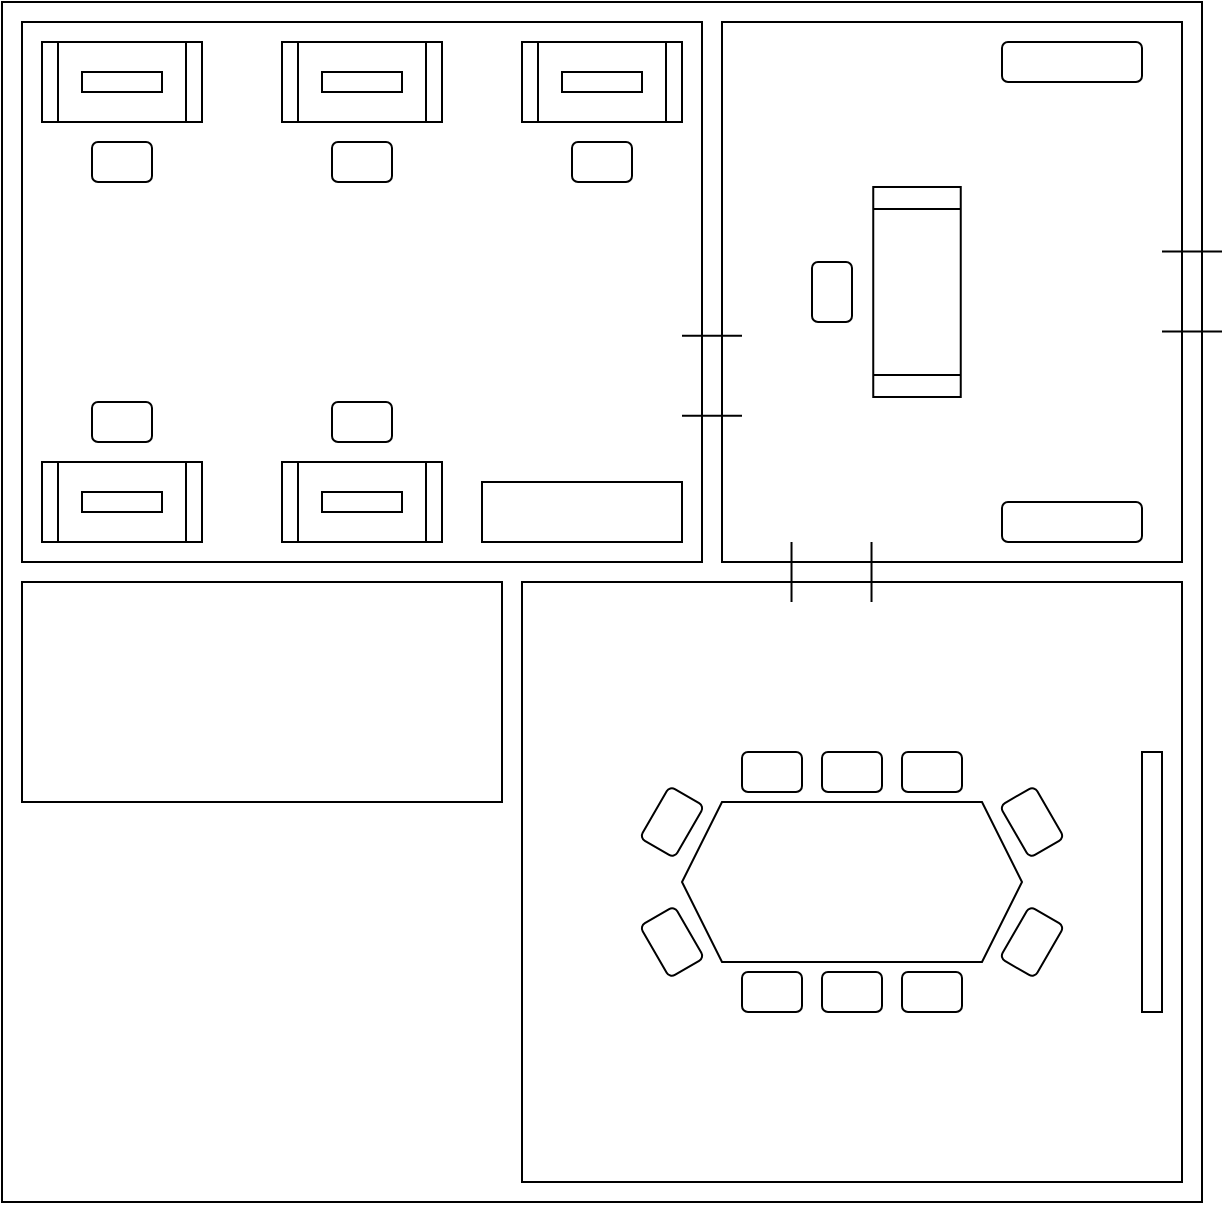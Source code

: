 <mxfile version="26.1.0">
  <diagram name="Страница — 1" id="wtVN79pmt8HeRpNVkVb3">
    <mxGraphModel dx="793" dy="356" grid="1" gridSize="10" guides="1" tooltips="1" connect="1" arrows="1" fold="1" page="1" pageScale="1" pageWidth="827" pageHeight="1169" math="0" shadow="0">
      <root>
        <mxCell id="0" />
        <mxCell id="1" parent="0" />
        <mxCell id="dJgKcvNmSnT95183r0Ra-1" value="" style="whiteSpace=wrap;html=1;aspect=fixed;" vertex="1" parent="1">
          <mxGeometry x="120" y="80" width="600" height="600" as="geometry" />
        </mxCell>
        <mxCell id="dJgKcvNmSnT95183r0Ra-6" value="" style="rounded=0;whiteSpace=wrap;html=1;" vertex="1" parent="1">
          <mxGeometry x="130" y="90" width="340" height="270" as="geometry" />
        </mxCell>
        <mxCell id="dJgKcvNmSnT95183r0Ra-7" value="" style="shape=process;whiteSpace=wrap;html=1;backgroundOutline=1;" vertex="1" parent="1">
          <mxGeometry x="380" y="100" width="80" height="40" as="geometry" />
        </mxCell>
        <mxCell id="dJgKcvNmSnT95183r0Ra-8" value="" style="shape=process;whiteSpace=wrap;html=1;backgroundOutline=1;" vertex="1" parent="1">
          <mxGeometry x="260" y="100" width="80" height="40" as="geometry" />
        </mxCell>
        <mxCell id="dJgKcvNmSnT95183r0Ra-9" value="" style="shape=process;whiteSpace=wrap;html=1;backgroundOutline=1;" vertex="1" parent="1">
          <mxGeometry x="140" y="100" width="80" height="40" as="geometry" />
        </mxCell>
        <mxCell id="dJgKcvNmSnT95183r0Ra-10" value="" style="shape=process;whiteSpace=wrap;html=1;backgroundOutline=1;" vertex="1" parent="1">
          <mxGeometry x="140" y="310" width="80" height="40" as="geometry" />
        </mxCell>
        <mxCell id="dJgKcvNmSnT95183r0Ra-11" value="" style="shape=process;whiteSpace=wrap;html=1;backgroundOutline=1;" vertex="1" parent="1">
          <mxGeometry x="260" y="310" width="80" height="40" as="geometry" />
        </mxCell>
        <mxCell id="dJgKcvNmSnT95183r0Ra-12" value="" style="rounded=0;whiteSpace=wrap;html=1;" vertex="1" parent="1">
          <mxGeometry x="280" y="325" width="40" height="10" as="geometry" />
        </mxCell>
        <mxCell id="dJgKcvNmSnT95183r0Ra-13" value="" style="rounded=0;whiteSpace=wrap;html=1;" vertex="1" parent="1">
          <mxGeometry x="160" y="325" width="40" height="10" as="geometry" />
        </mxCell>
        <mxCell id="dJgKcvNmSnT95183r0Ra-14" value="" style="rounded=0;whiteSpace=wrap;html=1;" vertex="1" parent="1">
          <mxGeometry x="280" y="115" width="40" height="10" as="geometry" />
        </mxCell>
        <mxCell id="dJgKcvNmSnT95183r0Ra-15" value="" style="rounded=0;whiteSpace=wrap;html=1;" vertex="1" parent="1">
          <mxGeometry x="400" y="115" width="40" height="10" as="geometry" />
        </mxCell>
        <mxCell id="dJgKcvNmSnT95183r0Ra-16" value="" style="rounded=0;whiteSpace=wrap;html=1;" vertex="1" parent="1">
          <mxGeometry x="160" y="115" width="40" height="10" as="geometry" />
        </mxCell>
        <mxCell id="dJgKcvNmSnT95183r0Ra-17" value="" style="rounded=1;whiteSpace=wrap;html=1;" vertex="1" parent="1">
          <mxGeometry x="285" y="280" width="30" height="20" as="geometry" />
        </mxCell>
        <mxCell id="dJgKcvNmSnT95183r0Ra-18" value="" style="rounded=1;whiteSpace=wrap;html=1;" vertex="1" parent="1">
          <mxGeometry x="165" y="280" width="30" height="20" as="geometry" />
        </mxCell>
        <mxCell id="dJgKcvNmSnT95183r0Ra-19" value="" style="rounded=1;whiteSpace=wrap;html=1;" vertex="1" parent="1">
          <mxGeometry x="165" y="150" width="30" height="20" as="geometry" />
        </mxCell>
        <mxCell id="dJgKcvNmSnT95183r0Ra-20" value="" style="rounded=1;whiteSpace=wrap;html=1;" vertex="1" parent="1">
          <mxGeometry x="285" y="150" width="30" height="20" as="geometry" />
        </mxCell>
        <mxCell id="dJgKcvNmSnT95183r0Ra-21" value="" style="rounded=1;whiteSpace=wrap;html=1;" vertex="1" parent="1">
          <mxGeometry x="405" y="150" width="30" height="20" as="geometry" />
        </mxCell>
        <mxCell id="dJgKcvNmSnT95183r0Ra-22" value="" style="rounded=0;whiteSpace=wrap;html=1;" vertex="1" parent="1">
          <mxGeometry x="360" y="320" width="100" height="30" as="geometry" />
        </mxCell>
        <mxCell id="dJgKcvNmSnT95183r0Ra-23" value="" style="rounded=0;whiteSpace=wrap;html=1;" vertex="1" parent="1">
          <mxGeometry x="480" y="90" width="230" height="270" as="geometry" />
        </mxCell>
        <mxCell id="dJgKcvNmSnT95183r0Ra-24" value="" style="endArrow=none;html=1;rounded=0;" edge="1" parent="1">
          <mxGeometry width="50" height="50" relative="1" as="geometry">
            <mxPoint x="700" y="244.76" as="sourcePoint" />
            <mxPoint x="730" y="244.76" as="targetPoint" />
          </mxGeometry>
        </mxCell>
        <mxCell id="dJgKcvNmSnT95183r0Ra-26" value="" style="endArrow=none;html=1;rounded=0;" edge="1" parent="1">
          <mxGeometry width="50" height="50" relative="1" as="geometry">
            <mxPoint x="700" y="204.77" as="sourcePoint" />
            <mxPoint x="730" y="204.77" as="targetPoint" />
          </mxGeometry>
        </mxCell>
        <mxCell id="dJgKcvNmSnT95183r0Ra-27" value="" style="endArrow=none;html=1;rounded=0;" edge="1" parent="1">
          <mxGeometry width="50" height="50" relative="1" as="geometry">
            <mxPoint x="460" y="246.87" as="sourcePoint" />
            <mxPoint x="490" y="246.87" as="targetPoint" />
          </mxGeometry>
        </mxCell>
        <mxCell id="dJgKcvNmSnT95183r0Ra-28" value="" style="endArrow=none;html=1;rounded=0;" edge="1" parent="1">
          <mxGeometry width="50" height="50" relative="1" as="geometry">
            <mxPoint x="460" y="286.87" as="sourcePoint" />
            <mxPoint x="490" y="286.87" as="targetPoint" />
          </mxGeometry>
        </mxCell>
        <mxCell id="dJgKcvNmSnT95183r0Ra-30" value="" style="rounded=0;whiteSpace=wrap;html=1;" vertex="1" parent="1">
          <mxGeometry x="380" y="370" width="330" height="300" as="geometry" />
        </mxCell>
        <mxCell id="dJgKcvNmSnT95183r0Ra-31" value="" style="endArrow=none;html=1;rounded=0;" edge="1" parent="1">
          <mxGeometry width="50" height="50" relative="1" as="geometry">
            <mxPoint x="514.76" y="380" as="sourcePoint" />
            <mxPoint x="514.76" y="350" as="targetPoint" />
          </mxGeometry>
        </mxCell>
        <mxCell id="dJgKcvNmSnT95183r0Ra-32" value="" style="endArrow=none;html=1;rounded=0;" edge="1" parent="1">
          <mxGeometry width="50" height="50" relative="1" as="geometry">
            <mxPoint x="554.76" y="380" as="sourcePoint" />
            <mxPoint x="554.76" y="350" as="targetPoint" />
          </mxGeometry>
        </mxCell>
        <mxCell id="dJgKcvNmSnT95183r0Ra-33" value="" style="rounded=0;whiteSpace=wrap;html=1;" vertex="1" parent="1">
          <mxGeometry x="130" y="370" width="240" height="110" as="geometry" />
        </mxCell>
        <mxCell id="dJgKcvNmSnT95183r0Ra-34" value="" style="shape=process;whiteSpace=wrap;html=1;backgroundOutline=1;rotation=90;" vertex="1" parent="1">
          <mxGeometry x="525" y="203.12" width="105" height="43.75" as="geometry" />
        </mxCell>
        <mxCell id="dJgKcvNmSnT95183r0Ra-35" value="" style="rounded=1;whiteSpace=wrap;html=1;" vertex="1" parent="1">
          <mxGeometry x="525" y="209.99" width="20" height="30" as="geometry" />
        </mxCell>
        <mxCell id="dJgKcvNmSnT95183r0Ra-36" value="" style="rounded=1;whiteSpace=wrap;html=1;" vertex="1" parent="1">
          <mxGeometry x="620" y="100" width="70" height="20" as="geometry" />
        </mxCell>
        <mxCell id="dJgKcvNmSnT95183r0Ra-37" value="" style="rounded=1;whiteSpace=wrap;html=1;" vertex="1" parent="1">
          <mxGeometry x="620" y="330" width="70" height="20" as="geometry" />
        </mxCell>
        <mxCell id="dJgKcvNmSnT95183r0Ra-38" value="" style="rounded=0;whiteSpace=wrap;html=1;" vertex="1" parent="1">
          <mxGeometry x="690" y="455" width="10" height="130" as="geometry" />
        </mxCell>
        <mxCell id="dJgKcvNmSnT95183r0Ra-41" value="" style="shape=hexagon;perimeter=hexagonPerimeter2;whiteSpace=wrap;html=1;fixedSize=1;" vertex="1" parent="1">
          <mxGeometry x="460" y="480" width="170" height="80" as="geometry" />
        </mxCell>
        <mxCell id="dJgKcvNmSnT95183r0Ra-42" value="" style="rounded=1;whiteSpace=wrap;html=1;" vertex="1" parent="1">
          <mxGeometry x="490" y="455" width="30" height="20" as="geometry" />
        </mxCell>
        <mxCell id="dJgKcvNmSnT95183r0Ra-43" value="" style="rounded=1;whiteSpace=wrap;html=1;" vertex="1" parent="1">
          <mxGeometry x="530" y="455" width="30" height="20" as="geometry" />
        </mxCell>
        <mxCell id="dJgKcvNmSnT95183r0Ra-44" value="" style="rounded=1;whiteSpace=wrap;html=1;" vertex="1" parent="1">
          <mxGeometry x="570" y="455" width="30" height="20" as="geometry" />
        </mxCell>
        <mxCell id="dJgKcvNmSnT95183r0Ra-45" value="" style="rounded=1;whiteSpace=wrap;html=1;" vertex="1" parent="1">
          <mxGeometry x="570" y="565" width="30" height="20" as="geometry" />
        </mxCell>
        <mxCell id="dJgKcvNmSnT95183r0Ra-46" value="" style="rounded=1;whiteSpace=wrap;html=1;" vertex="1" parent="1">
          <mxGeometry x="530" y="565" width="30" height="20" as="geometry" />
        </mxCell>
        <mxCell id="dJgKcvNmSnT95183r0Ra-47" value="" style="rounded=1;whiteSpace=wrap;html=1;" vertex="1" parent="1">
          <mxGeometry x="490" y="565" width="30" height="20" as="geometry" />
        </mxCell>
        <mxCell id="dJgKcvNmSnT95183r0Ra-48" value="" style="rounded=1;whiteSpace=wrap;html=1;rotation=60;" vertex="1" parent="1">
          <mxGeometry x="620" y="480" width="30" height="20" as="geometry" />
        </mxCell>
        <mxCell id="dJgKcvNmSnT95183r0Ra-49" value="" style="rounded=1;whiteSpace=wrap;html=1;rotation=-60;" vertex="1" parent="1">
          <mxGeometry x="440" y="480" width="30" height="20" as="geometry" />
        </mxCell>
        <mxCell id="dJgKcvNmSnT95183r0Ra-50" value="" style="rounded=1;whiteSpace=wrap;html=1;rotation=60;" vertex="1" parent="1">
          <mxGeometry x="440" y="540" width="30" height="20" as="geometry" />
        </mxCell>
        <mxCell id="dJgKcvNmSnT95183r0Ra-51" value="" style="rounded=1;whiteSpace=wrap;html=1;rotation=-60;" vertex="1" parent="1">
          <mxGeometry x="620" y="540" width="30" height="20" as="geometry" />
        </mxCell>
      </root>
    </mxGraphModel>
  </diagram>
</mxfile>
